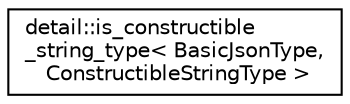 digraph "Graphical Class Hierarchy"
{
 // LATEX_PDF_SIZE
  edge [fontname="Helvetica",fontsize="10",labelfontname="Helvetica",labelfontsize="10"];
  node [fontname="Helvetica",fontsize="10",shape=record];
  rankdir="LR";
  Node0 [label="detail::is_constructible\l_string_type\< BasicJsonType,\l ConstructibleStringType \>",height=0.2,width=0.4,color="black", fillcolor="white", style="filled",URL="$structdetail_1_1is__constructible__string__type.html",tooltip=" "];
}
